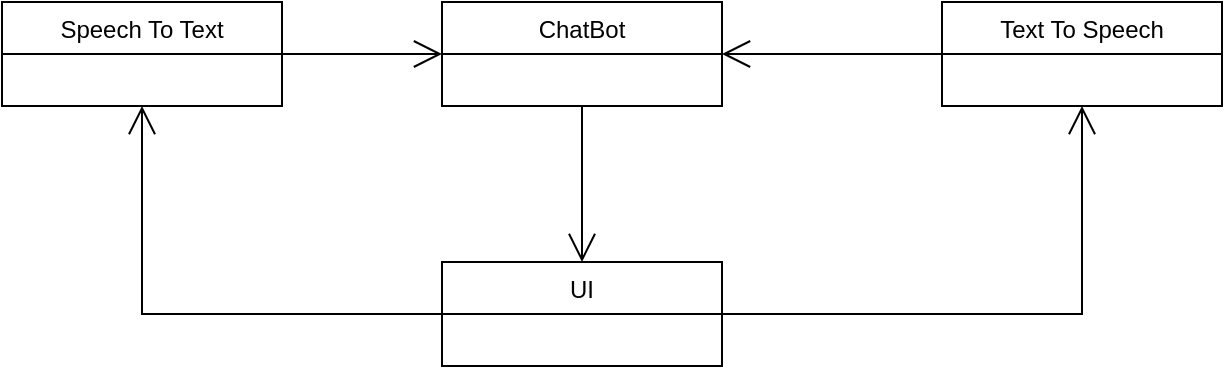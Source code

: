 <mxfile version="15.9.6" type="device"><diagram id="49aUv5V_IBOTJJSEVDbM" name="Page-1"><mxGraphModel dx="1354" dy="708" grid="1" gridSize="10" guides="1" tooltips="1" connect="1" arrows="1" fold="1" page="1" pageScale="1" pageWidth="850" pageHeight="1100" math="0" shadow="0"><root><mxCell id="0"/><mxCell id="1" parent="0"/><mxCell id="Z5dA2ESqbZsy27VZ70uH-6" value="UI" style="swimlane;fontStyle=0;childLayout=stackLayout;horizontal=1;startSize=26;fillColor=none;horizontalStack=0;resizeParent=1;resizeParentMax=0;resizeLast=0;collapsible=1;marginBottom=0;" vertex="1" parent="1"><mxGeometry x="360" y="320" width="140" height="52" as="geometry"/></mxCell><mxCell id="Z5dA2ESqbZsy27VZ70uH-10" value="ChatBot" style="swimlane;fontStyle=0;childLayout=stackLayout;horizontal=1;startSize=26;fillColor=none;horizontalStack=0;resizeParent=1;resizeParentMax=0;resizeLast=0;collapsible=1;marginBottom=0;" vertex="1" parent="1"><mxGeometry x="360" y="190" width="140" height="52" as="geometry"/></mxCell><mxCell id="Z5dA2ESqbZsy27VZ70uH-14" value="Speech To Text" style="swimlane;fontStyle=0;childLayout=stackLayout;horizontal=1;startSize=26;fillColor=none;horizontalStack=0;resizeParent=1;resizeParentMax=0;resizeLast=0;collapsible=1;marginBottom=0;" vertex="1" parent="1"><mxGeometry x="140" y="190" width="140" height="52" as="geometry"/></mxCell><mxCell id="Z5dA2ESqbZsy27VZ70uH-18" value="Text To Speech" style="swimlane;fontStyle=0;childLayout=stackLayout;horizontal=1;startSize=26;fillColor=none;horizontalStack=0;resizeParent=1;resizeParentMax=0;resizeLast=0;collapsible=1;marginBottom=0;" vertex="1" parent="1"><mxGeometry x="610" y="190" width="140" height="52" as="geometry"/></mxCell><mxCell id="Z5dA2ESqbZsy27VZ70uH-22" value="" style="endArrow=open;endFill=1;endSize=12;html=1;rounded=0;exitX=1;exitY=0.5;exitDx=0;exitDy=0;entryX=0;entryY=0.5;entryDx=0;entryDy=0;" edge="1" parent="1" source="Z5dA2ESqbZsy27VZ70uH-14" target="Z5dA2ESqbZsy27VZ70uH-10"><mxGeometry width="160" relative="1" as="geometry"><mxPoint x="250" y="300" as="sourcePoint"/><mxPoint x="410" y="300" as="targetPoint"/></mxGeometry></mxCell><mxCell id="Z5dA2ESqbZsy27VZ70uH-23" value="" style="endArrow=open;endFill=1;endSize=12;html=1;rounded=0;exitX=0;exitY=0.5;exitDx=0;exitDy=0;entryX=1;entryY=0.5;entryDx=0;entryDy=0;" edge="1" parent="1" source="Z5dA2ESqbZsy27VZ70uH-18" target="Z5dA2ESqbZsy27VZ70uH-10"><mxGeometry width="160" relative="1" as="geometry"><mxPoint x="550" y="280" as="sourcePoint"/><mxPoint x="630" y="280" as="targetPoint"/></mxGeometry></mxCell><mxCell id="Z5dA2ESqbZsy27VZ70uH-24" value="" style="endArrow=open;endFill=1;endSize=12;html=1;rounded=0;entryX=0.5;entryY=1;entryDx=0;entryDy=0;exitX=0;exitY=0.5;exitDx=0;exitDy=0;" edge="1" parent="1" source="Z5dA2ESqbZsy27VZ70uH-6" target="Z5dA2ESqbZsy27VZ70uH-14"><mxGeometry width="160" relative="1" as="geometry"><mxPoint x="120" y="346" as="sourcePoint"/><mxPoint x="310" y="346" as="targetPoint"/><Array as="points"><mxPoint x="210" y="346"/></Array></mxGeometry></mxCell><mxCell id="Z5dA2ESqbZsy27VZ70uH-25" value="" style="endArrow=open;endFill=1;endSize=12;html=1;rounded=0;exitX=1;exitY=0.5;exitDx=0;exitDy=0;entryX=0.5;entryY=1;entryDx=0;entryDy=0;" edge="1" parent="1" source="Z5dA2ESqbZsy27VZ70uH-6" target="Z5dA2ESqbZsy27VZ70uH-18"><mxGeometry width="160" relative="1" as="geometry"><mxPoint x="830" y="372" as="sourcePoint"/><mxPoint x="730" y="300" as="targetPoint"/><Array as="points"><mxPoint x="680" y="346"/></Array></mxGeometry></mxCell><mxCell id="Z5dA2ESqbZsy27VZ70uH-27" value="" style="endArrow=open;endFill=1;endSize=12;html=1;rounded=0;exitX=0.5;exitY=1;exitDx=0;exitDy=0;entryX=0.5;entryY=0;entryDx=0;entryDy=0;" edge="1" parent="1" source="Z5dA2ESqbZsy27VZ70uH-10" target="Z5dA2ESqbZsy27VZ70uH-6"><mxGeometry width="160" relative="1" as="geometry"><mxPoint x="420" y="300" as="sourcePoint"/><mxPoint x="500" y="300" as="targetPoint"/></mxGeometry></mxCell></root></mxGraphModel></diagram></mxfile>